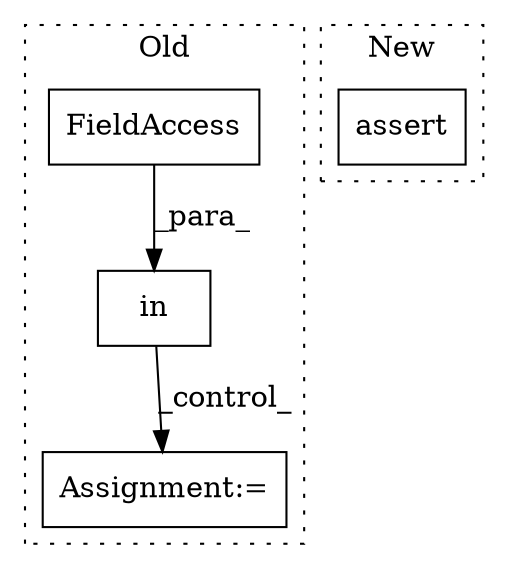 digraph G {
subgraph cluster0 {
1 [label="in" a="105" s="17694" l="35" shape="box"];
3 [label="FieldAccess" a="22" s="17710" l="19" shape="box"];
4 [label="Assignment:=" a="7" s="17836" l="1" shape="box"];
label = "Old";
style="dotted";
}
subgraph cluster1 {
2 [label="assert" a="6" s="17277" l="7" shape="box"];
label = "New";
style="dotted";
}
1 -> 4 [label="_control_"];
3 -> 1 [label="_para_"];
}